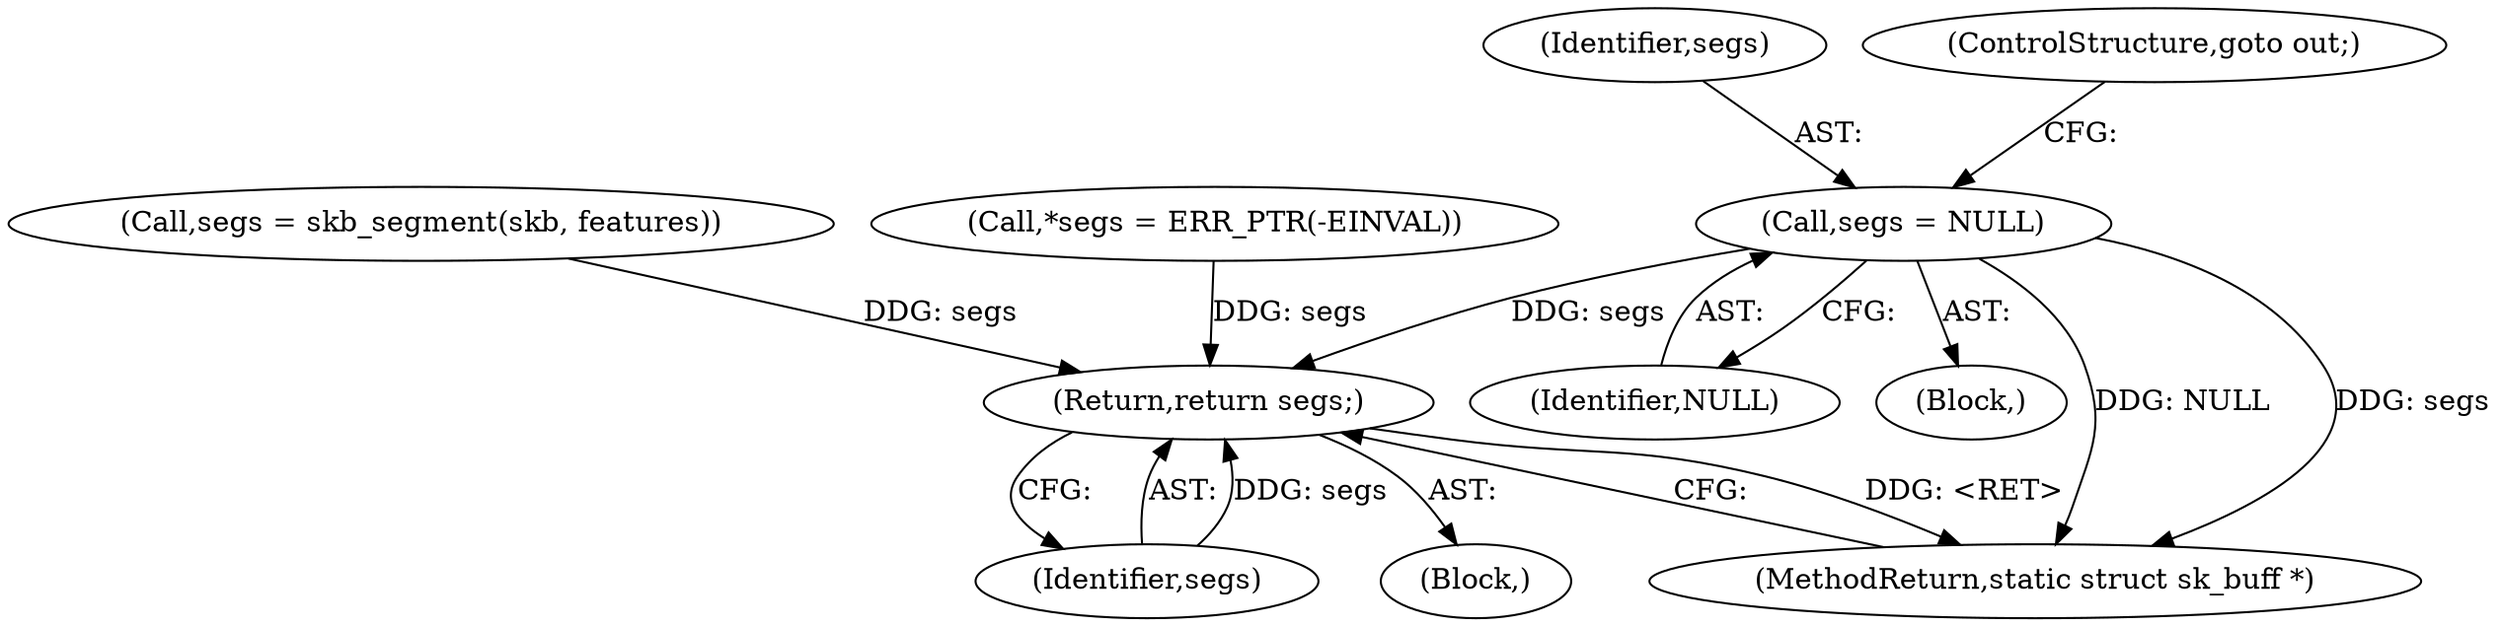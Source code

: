digraph "0_linux_87c48fa3b4630905f98268dde838ee43626a060c_3@pointer" {
"1000181" [label="(Call,segs = NULL)"];
"1000306" [label="(Return,return segs;)"];
"1000306" [label="(Return,return segs;)"];
"1000300" [label="(Call,segs = skb_segment(skb, features))"];
"1000307" [label="(Identifier,segs)"];
"1000183" [label="(Identifier,NULL)"];
"1000149" [label="(Block,)"];
"1000110" [label="(Call,*segs = ERR_PTR(-EINVAL))"];
"1000181" [label="(Call,segs = NULL)"];
"1000182" [label="(Identifier,segs)"];
"1000308" [label="(MethodReturn,static struct sk_buff *)"];
"1000108" [label="(Block,)"];
"1000184" [label="(ControlStructure,goto out;)"];
"1000181" -> "1000149"  [label="AST: "];
"1000181" -> "1000183"  [label="CFG: "];
"1000182" -> "1000181"  [label="AST: "];
"1000183" -> "1000181"  [label="AST: "];
"1000184" -> "1000181"  [label="CFG: "];
"1000181" -> "1000308"  [label="DDG: segs"];
"1000181" -> "1000308"  [label="DDG: NULL"];
"1000181" -> "1000306"  [label="DDG: segs"];
"1000306" -> "1000108"  [label="AST: "];
"1000306" -> "1000307"  [label="CFG: "];
"1000307" -> "1000306"  [label="AST: "];
"1000308" -> "1000306"  [label="CFG: "];
"1000306" -> "1000308"  [label="DDG: <RET>"];
"1000307" -> "1000306"  [label="DDG: segs"];
"1000300" -> "1000306"  [label="DDG: segs"];
"1000110" -> "1000306"  [label="DDG: segs"];
}
